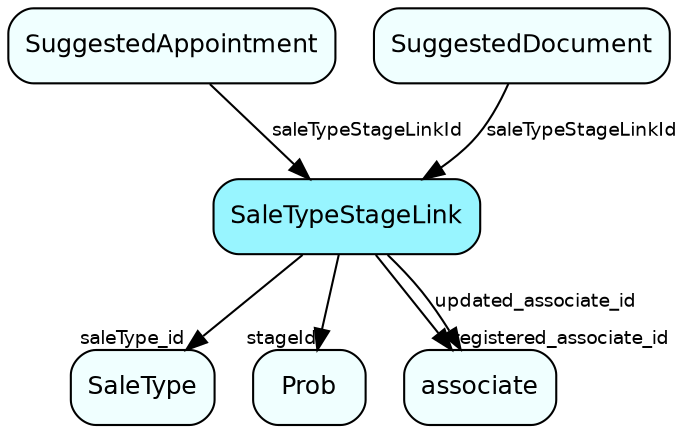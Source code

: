 digraph SaleTypeStageLink  {
node [shape = box style="rounded, filled" fontname = "Helvetica" fontsize = "12" ]
edge [fontname = "Helvetica" fontsize = "9"]

SaleTypeStageLink[fillcolor = "cadetblue1"]
SaleType[fillcolor = "azure1"]
Prob[fillcolor = "azure1"]
associate[fillcolor = "azure1"]
SuggestedAppointment[fillcolor = "azure1"]
SuggestedDocument[fillcolor = "azure1"]
SaleTypeStageLink -> SaleType [headlabel = "saleType_id"]
SaleTypeStageLink -> Prob [headlabel = "stageId"]
SaleTypeStageLink -> associate [headlabel = "registered_associate_id"]
SaleTypeStageLink -> associate [label = "updated_associate_id"]
SuggestedAppointment -> SaleTypeStageLink [label = "saleTypeStageLinkId"]
SuggestedDocument -> SaleTypeStageLink [label = "saleTypeStageLinkId"]
}
